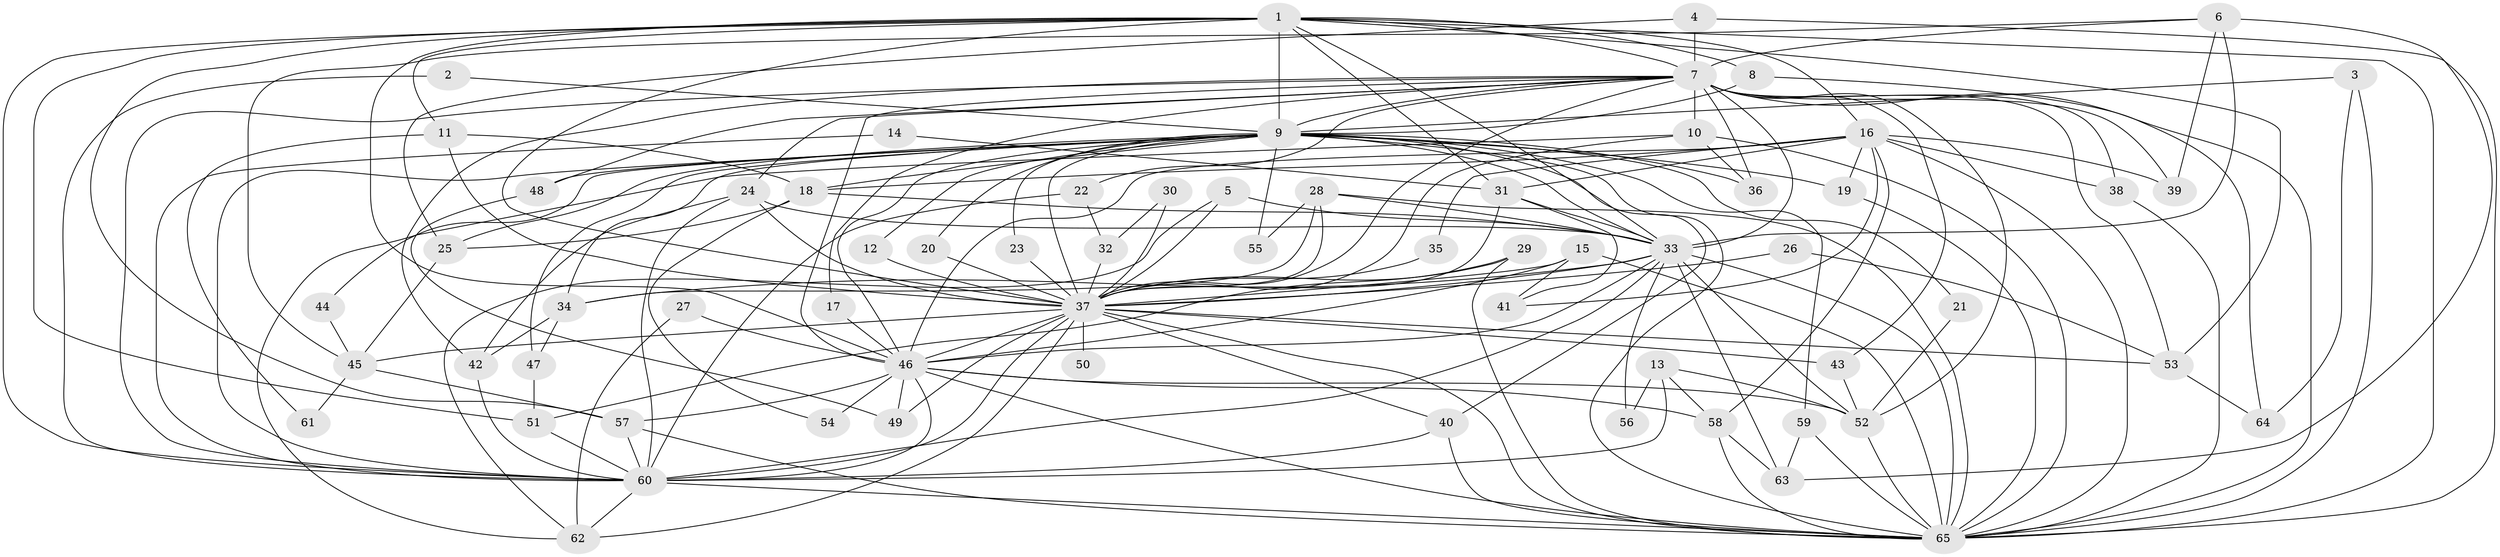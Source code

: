 // original degree distribution, {15: 0.015503875968992248, 32: 0.007751937984496124, 16: 0.007751937984496124, 21: 0.007751937984496124, 35: 0.007751937984496124, 22: 0.015503875968992248, 24: 0.007751937984496124, 27: 0.007751937984496124, 6: 0.023255813953488372, 12: 0.007751937984496124, 4: 0.10852713178294573, 2: 0.5581395348837209, 7: 0.007751937984496124, 3: 0.15503875968992248, 5: 0.06201550387596899}
// Generated by graph-tools (version 1.1) at 2025/36/03/04/25 23:36:34]
// undirected, 65 vertices, 180 edges
graph export_dot {
  node [color=gray90,style=filled];
  1;
  2;
  3;
  4;
  5;
  6;
  7;
  8;
  9;
  10;
  11;
  12;
  13;
  14;
  15;
  16;
  17;
  18;
  19;
  20;
  21;
  22;
  23;
  24;
  25;
  26;
  27;
  28;
  29;
  30;
  31;
  32;
  33;
  34;
  35;
  36;
  37;
  38;
  39;
  40;
  41;
  42;
  43;
  44;
  45;
  46;
  47;
  48;
  49;
  50;
  51;
  52;
  53;
  54;
  55;
  56;
  57;
  58;
  59;
  60;
  61;
  62;
  63;
  64;
  65;
  1 -- 7 [weight=2.0];
  1 -- 8 [weight=2.0];
  1 -- 9 [weight=3.0];
  1 -- 11 [weight=1.0];
  1 -- 16 [weight=1.0];
  1 -- 31 [weight=1.0];
  1 -- 33 [weight=2.0];
  1 -- 37 [weight=3.0];
  1 -- 46 [weight=2.0];
  1 -- 51 [weight=1.0];
  1 -- 53 [weight=1.0];
  1 -- 57 [weight=1.0];
  1 -- 60 [weight=4.0];
  1 -- 65 [weight=4.0];
  2 -- 9 [weight=1.0];
  2 -- 60 [weight=1.0];
  3 -- 9 [weight=1.0];
  3 -- 64 [weight=1.0];
  3 -- 65 [weight=1.0];
  4 -- 7 [weight=1.0];
  4 -- 25 [weight=1.0];
  4 -- 65 [weight=1.0];
  5 -- 33 [weight=1.0];
  5 -- 37 [weight=1.0];
  5 -- 62 [weight=1.0];
  6 -- 7 [weight=1.0];
  6 -- 33 [weight=1.0];
  6 -- 39 [weight=1.0];
  6 -- 45 [weight=1.0];
  6 -- 63 [weight=1.0];
  7 -- 9 [weight=2.0];
  7 -- 10 [weight=1.0];
  7 -- 17 [weight=1.0];
  7 -- 22 [weight=1.0];
  7 -- 24 [weight=1.0];
  7 -- 33 [weight=1.0];
  7 -- 36 [weight=1.0];
  7 -- 37 [weight=1.0];
  7 -- 38 [weight=1.0];
  7 -- 39 [weight=1.0];
  7 -- 42 [weight=1.0];
  7 -- 43 [weight=1.0];
  7 -- 46 [weight=3.0];
  7 -- 48 [weight=1.0];
  7 -- 52 [weight=1.0];
  7 -- 53 [weight=1.0];
  7 -- 60 [weight=1.0];
  7 -- 65 [weight=3.0];
  8 -- 9 [weight=1.0];
  8 -- 64 [weight=1.0];
  9 -- 12 [weight=1.0];
  9 -- 18 [weight=1.0];
  9 -- 19 [weight=1.0];
  9 -- 20 [weight=1.0];
  9 -- 21 [weight=1.0];
  9 -- 23 [weight=1.0];
  9 -- 25 [weight=1.0];
  9 -- 33 [weight=2.0];
  9 -- 34 [weight=1.0];
  9 -- 36 [weight=1.0];
  9 -- 37 [weight=1.0];
  9 -- 40 [weight=1.0];
  9 -- 44 [weight=1.0];
  9 -- 46 [weight=1.0];
  9 -- 47 [weight=1.0];
  9 -- 48 [weight=1.0];
  9 -- 55 [weight=2.0];
  9 -- 59 [weight=1.0];
  9 -- 60 [weight=1.0];
  9 -- 65 [weight=3.0];
  10 -- 36 [weight=1.0];
  10 -- 37 [weight=1.0];
  10 -- 62 [weight=1.0];
  10 -- 65 [weight=1.0];
  11 -- 18 [weight=1.0];
  11 -- 37 [weight=1.0];
  11 -- 61 [weight=1.0];
  12 -- 37 [weight=1.0];
  13 -- 52 [weight=1.0];
  13 -- 56 [weight=1.0];
  13 -- 58 [weight=1.0];
  13 -- 60 [weight=1.0];
  14 -- 31 [weight=1.0];
  14 -- 60 [weight=1.0];
  15 -- 37 [weight=1.0];
  15 -- 41 [weight=1.0];
  15 -- 46 [weight=1.0];
  15 -- 65 [weight=1.0];
  16 -- 18 [weight=1.0];
  16 -- 19 [weight=1.0];
  16 -- 31 [weight=1.0];
  16 -- 35 [weight=1.0];
  16 -- 38 [weight=1.0];
  16 -- 39 [weight=2.0];
  16 -- 41 [weight=1.0];
  16 -- 46 [weight=1.0];
  16 -- 58 [weight=1.0];
  16 -- 65 [weight=1.0];
  17 -- 46 [weight=1.0];
  18 -- 25 [weight=1.0];
  18 -- 33 [weight=1.0];
  18 -- 54 [weight=1.0];
  19 -- 65 [weight=1.0];
  20 -- 37 [weight=1.0];
  21 -- 52 [weight=1.0];
  22 -- 32 [weight=1.0];
  22 -- 60 [weight=1.0];
  23 -- 37 [weight=1.0];
  24 -- 33 [weight=1.0];
  24 -- 37 [weight=1.0];
  24 -- 42 [weight=1.0];
  24 -- 60 [weight=1.0];
  25 -- 45 [weight=1.0];
  26 -- 37 [weight=1.0];
  26 -- 53 [weight=1.0];
  27 -- 46 [weight=1.0];
  27 -- 62 [weight=1.0];
  28 -- 33 [weight=1.0];
  28 -- 34 [weight=1.0];
  28 -- 37 [weight=1.0];
  28 -- 55 [weight=1.0];
  28 -- 65 [weight=2.0];
  29 -- 37 [weight=2.0];
  29 -- 51 [weight=1.0];
  29 -- 65 [weight=1.0];
  30 -- 32 [weight=1.0];
  30 -- 37 [weight=1.0];
  31 -- 33 [weight=1.0];
  31 -- 37 [weight=1.0];
  31 -- 41 [weight=1.0];
  32 -- 37 [weight=1.0];
  33 -- 34 [weight=1.0];
  33 -- 37 [weight=1.0];
  33 -- 46 [weight=1.0];
  33 -- 52 [weight=1.0];
  33 -- 56 [weight=1.0];
  33 -- 60 [weight=1.0];
  33 -- 63 [weight=1.0];
  33 -- 65 [weight=4.0];
  34 -- 42 [weight=1.0];
  34 -- 47 [weight=1.0];
  35 -- 37 [weight=1.0];
  37 -- 40 [weight=1.0];
  37 -- 43 [weight=1.0];
  37 -- 45 [weight=1.0];
  37 -- 46 [weight=1.0];
  37 -- 49 [weight=1.0];
  37 -- 50 [weight=1.0];
  37 -- 53 [weight=1.0];
  37 -- 60 [weight=2.0];
  37 -- 62 [weight=1.0];
  37 -- 65 [weight=2.0];
  38 -- 65 [weight=1.0];
  40 -- 60 [weight=2.0];
  40 -- 65 [weight=1.0];
  42 -- 60 [weight=1.0];
  43 -- 52 [weight=1.0];
  44 -- 45 [weight=1.0];
  45 -- 57 [weight=1.0];
  45 -- 61 [weight=1.0];
  46 -- 49 [weight=2.0];
  46 -- 52 [weight=1.0];
  46 -- 54 [weight=1.0];
  46 -- 57 [weight=1.0];
  46 -- 58 [weight=1.0];
  46 -- 60 [weight=1.0];
  46 -- 65 [weight=2.0];
  47 -- 51 [weight=1.0];
  48 -- 49 [weight=1.0];
  51 -- 60 [weight=1.0];
  52 -- 65 [weight=1.0];
  53 -- 64 [weight=1.0];
  57 -- 60 [weight=1.0];
  57 -- 65 [weight=1.0];
  58 -- 63 [weight=1.0];
  58 -- 65 [weight=1.0];
  59 -- 63 [weight=1.0];
  59 -- 65 [weight=1.0];
  60 -- 62 [weight=1.0];
  60 -- 65 [weight=3.0];
}
